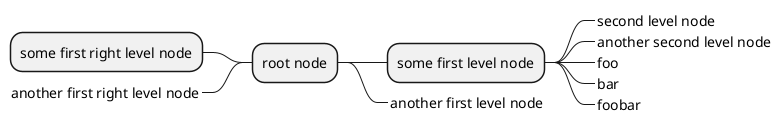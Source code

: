 ' Do not edit
' Theme Gallery
' autogenerated by script
'
@startmindmap
skin plantuml
+ root node
++ some first level node
+++_ second level node
+++_ another second level node
+++_ foo
+++_ bar
+++_ foobar
++_ another first level node
-- some first right level node
--_ another first right level node
@endmindmap
